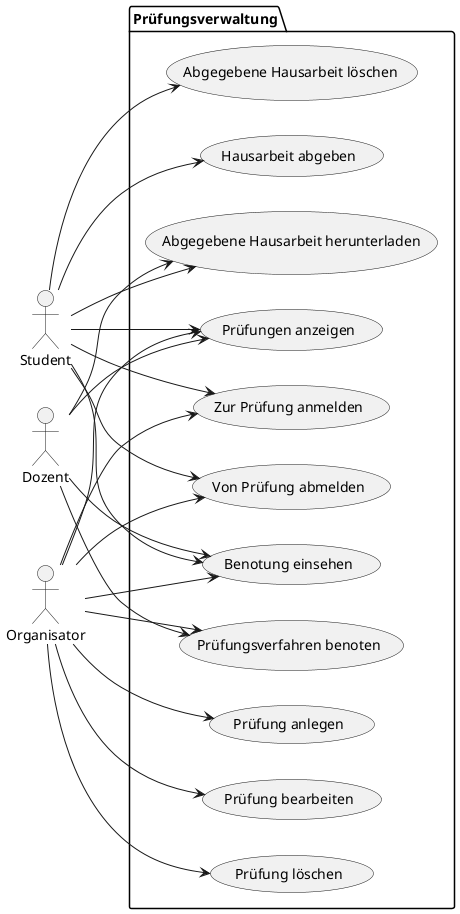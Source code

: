 @startuml
left to right direction
actor Student as stu
actor Dozent as doz
actor Organisator as org

package Prüfungsverwaltung {
	usecase "Prüfungen anzeigen" as ex_1
	usecase "Prüfung anlegen" as ex_2
	usecase "Prüfung bearbeiten" as ex_3
	usecase "Prüfung löschen" as ex_4
	usecase "Zur Prüfung anmelden" as ex_5
	usecase "Von Prüfung abmelden" as ex_6
	usecase "Hausarbeit abgeben" as ex_7
	usecase "Abgegebene Hausarbeit löschen" as ex_8
	usecase "Abgegebene Hausarbeit herunterladen" as ex_9
	usecase "Prüfungsverfahren benoten" as ex_10
	usecase "Benotung einsehen" as ex_11
}

stu --> ex_1
stu --> ex_5
stu --> ex_6
stu --> ex_7
stu --> ex_8
stu --> ex_9
stu --> ex_11

doz --> ex_1
doz --> ex_9
doz --> ex_10
doz --> ex_11

org --> ex_1
org --> ex_2
org --> ex_3
org --> ex_4
org --> ex_5
org --> ex_6
org --> ex_10
org --> ex_11

@enduml
